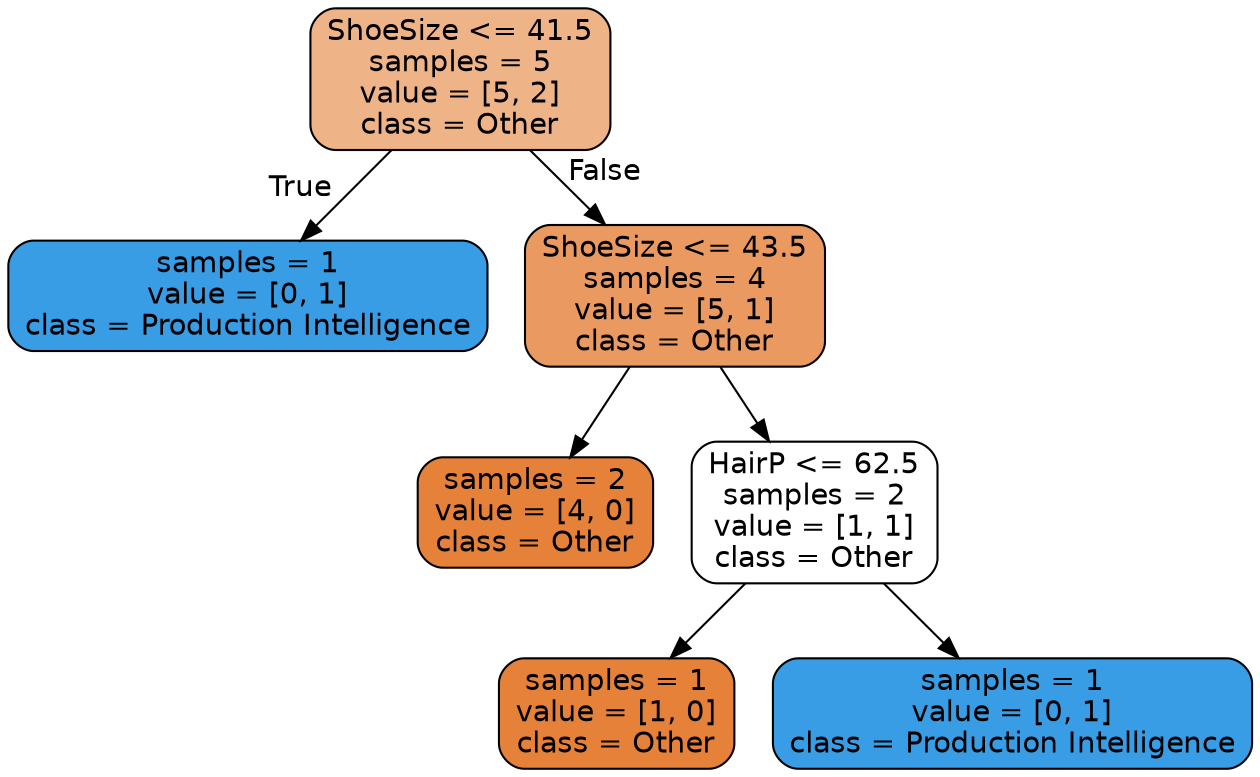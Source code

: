 digraph Tree {
node [shape=box, style="filled, rounded", color="black", fontname=helvetica] ;
edge [fontname=helvetica] ;
0 [label="ShoeSize <= 41.5\nsamples = 5\nvalue = [5, 2]\nclass = Other", fillcolor="#e5813999"] ;
1 [label="samples = 1\nvalue = [0, 1]\nclass = Production Intelligence", fillcolor="#399de5ff"] ;
0 -> 1 [labeldistance=2.5, labelangle=45, headlabel="True"] ;
2 [label="ShoeSize <= 43.5\nsamples = 4\nvalue = [5, 1]\nclass = Other", fillcolor="#e58139cc"] ;
0 -> 2 [labeldistance=2.5, labelangle=-45, headlabel="False"] ;
3 [label="samples = 2\nvalue = [4, 0]\nclass = Other", fillcolor="#e58139ff"] ;
2 -> 3 ;
4 [label="HairP <= 62.5\nsamples = 2\nvalue = [1, 1]\nclass = Other", fillcolor="#e5813900"] ;
2 -> 4 ;
5 [label="samples = 1\nvalue = [1, 0]\nclass = Other", fillcolor="#e58139ff"] ;
4 -> 5 ;
6 [label="samples = 1\nvalue = [0, 1]\nclass = Production Intelligence", fillcolor="#399de5ff"] ;
4 -> 6 ;
}